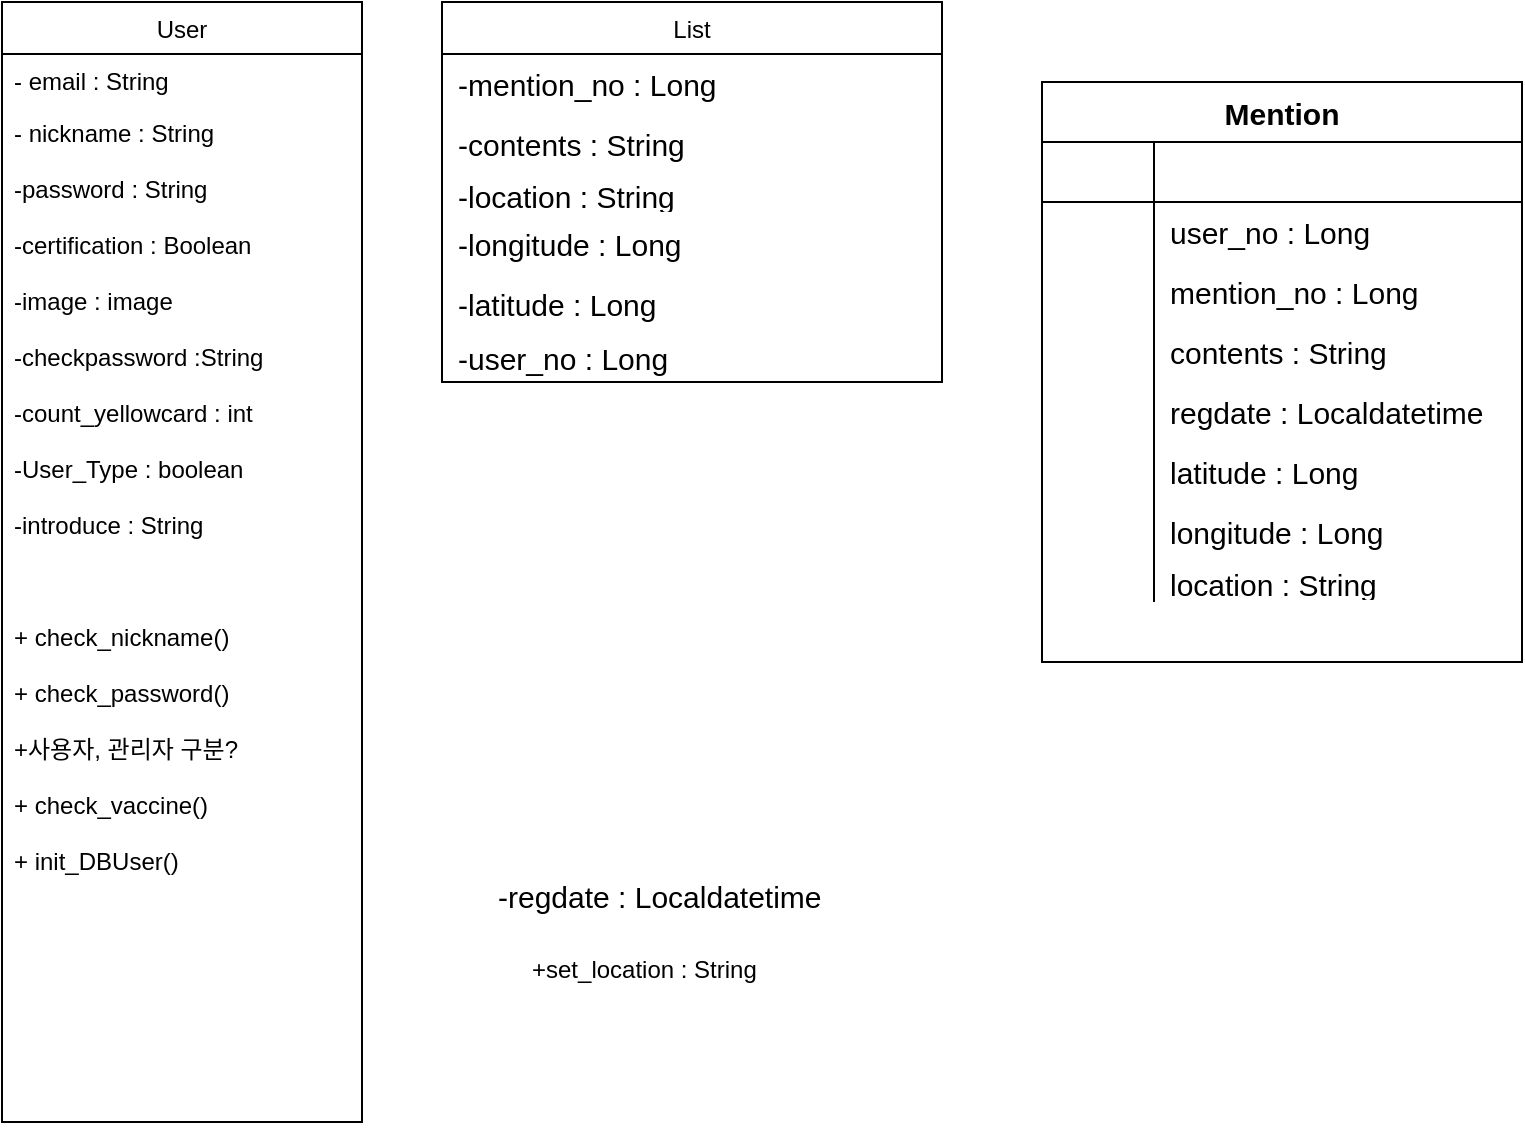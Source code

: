 <mxfile version="14.9.3" type="github">
  <diagram id="wSuyyZf38-208Cc4B6x1" name="Page-1">
    <mxGraphModel dx="591" dy="784" grid="1" gridSize="10" guides="1" tooltips="1" connect="1" arrows="1" fold="1" page="1" pageScale="1" pageWidth="827" pageHeight="1169" math="0" shadow="0">
      <root>
        <mxCell id="0" />
        <mxCell id="1" parent="0" />
        <mxCell id="GUt3DPPbfCVoAX1tNQYl-1" value="User" style="swimlane;fontStyle=0;childLayout=stackLayout;horizontal=1;startSize=26;horizontalStack=0;resizeParent=1;resizeParentMax=0;resizeLast=0;collapsible=1;marginBottom=0;" vertex="1" parent="1">
          <mxGeometry x="40" y="40" width="180" height="560" as="geometry" />
        </mxCell>
        <mxCell id="GUt3DPPbfCVoAX1tNQYl-3" value="- email : String" style="text;strokeColor=none;fillColor=none;align=left;verticalAlign=top;spacingLeft=4;spacingRight=4;overflow=hidden;rotatable=0;points=[[0,0.5],[1,0.5]];portConstraint=eastwest;" vertex="1" parent="GUt3DPPbfCVoAX1tNQYl-1">
          <mxGeometry y="26" width="180" height="26" as="geometry" />
        </mxCell>
        <mxCell id="GUt3DPPbfCVoAX1tNQYl-4" value="- nickname : String&#xa;&#xa;-password : String&#xa;&#xa;-certification : Boolean&#xa;&#xa;-image : image&#xa;&#xa;-checkpassword :String&#xa;&#xa;-count_yellowcard : int&#xa;&#xa;-User_Type : boolean&#xa;&#xa;-introduce : String&#xa;&#xa;&#xa;&#xa;+ check_nickname()&#xa;&#xa;+ check_password()&#xa;&#xa;+사용자, 관리자 구분?&#xa;&#xa;+ check_vaccine()&#xa;&#xa;+ init_DBUser()&#xa;&#xa;&#xa;&#xa;" style="text;strokeColor=none;fillColor=none;align=left;verticalAlign=top;spacingLeft=4;spacingRight=4;overflow=hidden;rotatable=0;points=[[0,0.5],[1,0.5]];portConstraint=eastwest;" vertex="1" parent="GUt3DPPbfCVoAX1tNQYl-1">
          <mxGeometry y="52" width="180" height="508" as="geometry" />
        </mxCell>
        <mxCell id="GUt3DPPbfCVoAX1tNQYl-45" value="Mention" style="shape=table;startSize=30;container=1;collapsible=0;childLayout=tableLayout;fixedRows=1;rowLines=0;fontStyle=1;align=center;fontFamily=Helvetica;fontSize=15;" vertex="1" parent="1">
          <mxGeometry x="560" y="80" width="240" height="290" as="geometry" />
        </mxCell>
        <mxCell id="GUt3DPPbfCVoAX1tNQYl-46" value="" style="shape=partialRectangle;html=1;whiteSpace=wrap;collapsible=0;dropTarget=0;pointerEvents=0;fillColor=none;top=0;left=0;bottom=1;right=0;points=[[0,0.5],[1,0.5]];portConstraint=eastwest;fontFamily=Helvetica;fontSize=15;" vertex="1" parent="GUt3DPPbfCVoAX1tNQYl-45">
          <mxGeometry y="30" width="240" height="30" as="geometry" />
        </mxCell>
        <mxCell id="GUt3DPPbfCVoAX1tNQYl-47" value="" style="shape=partialRectangle;html=1;whiteSpace=wrap;connectable=0;fillColor=none;top=0;left=0;bottom=0;right=0;overflow=hidden;fontFamily=Helvetica;fontSize=15;" vertex="1" parent="GUt3DPPbfCVoAX1tNQYl-46">
          <mxGeometry width="56" height="30" as="geometry" />
        </mxCell>
        <mxCell id="GUt3DPPbfCVoAX1tNQYl-48" value="" style="shape=partialRectangle;html=1;whiteSpace=wrap;connectable=0;fillColor=none;top=0;left=0;bottom=0;right=0;align=left;spacingLeft=6;overflow=hidden;fontFamily=Helvetica;fontSize=15;" vertex="1" parent="GUt3DPPbfCVoAX1tNQYl-46">
          <mxGeometry x="56" width="184" height="30" as="geometry" />
        </mxCell>
        <mxCell id="GUt3DPPbfCVoAX1tNQYl-49" value="" style="shape=partialRectangle;html=1;whiteSpace=wrap;collapsible=0;dropTarget=0;pointerEvents=0;fillColor=none;top=0;left=0;bottom=0;right=0;points=[[0,0.5],[1,0.5]];portConstraint=eastwest;fontFamily=Helvetica;fontSize=15;" vertex="1" parent="GUt3DPPbfCVoAX1tNQYl-45">
          <mxGeometry y="60" width="240" height="30" as="geometry" />
        </mxCell>
        <mxCell id="GUt3DPPbfCVoAX1tNQYl-50" value="" style="shape=partialRectangle;html=1;whiteSpace=wrap;connectable=0;fillColor=none;top=0;left=0;bottom=0;right=0;overflow=hidden;fontFamily=Helvetica;fontSize=15;" vertex="1" parent="GUt3DPPbfCVoAX1tNQYl-49">
          <mxGeometry width="56" height="30" as="geometry" />
        </mxCell>
        <mxCell id="GUt3DPPbfCVoAX1tNQYl-51" value="user_no : Long" style="shape=partialRectangle;html=1;whiteSpace=wrap;connectable=0;fillColor=none;top=0;left=0;bottom=0;right=0;align=left;spacingLeft=6;overflow=hidden;fontFamily=Helvetica;fontSize=15;" vertex="1" parent="GUt3DPPbfCVoAX1tNQYl-49">
          <mxGeometry x="56" width="184" height="30" as="geometry" />
        </mxCell>
        <mxCell id="GUt3DPPbfCVoAX1tNQYl-52" value="" style="shape=partialRectangle;html=1;whiteSpace=wrap;collapsible=0;dropTarget=0;pointerEvents=0;fillColor=none;top=0;left=0;bottom=0;right=0;points=[[0,0.5],[1,0.5]];portConstraint=eastwest;fontFamily=Helvetica;fontSize=15;" vertex="1" parent="GUt3DPPbfCVoAX1tNQYl-45">
          <mxGeometry y="90" width="240" height="30" as="geometry" />
        </mxCell>
        <mxCell id="GUt3DPPbfCVoAX1tNQYl-53" value="" style="shape=partialRectangle;html=1;whiteSpace=wrap;connectable=0;fillColor=none;top=0;left=0;bottom=0;right=0;overflow=hidden;fontFamily=Helvetica;fontSize=15;" vertex="1" parent="GUt3DPPbfCVoAX1tNQYl-52">
          <mxGeometry width="56" height="30" as="geometry" />
        </mxCell>
        <mxCell id="GUt3DPPbfCVoAX1tNQYl-54" value="mention_no : Long" style="shape=partialRectangle;html=1;whiteSpace=wrap;connectable=0;fillColor=none;top=0;left=0;bottom=0;right=0;align=left;spacingLeft=6;overflow=hidden;fontFamily=Helvetica;fontSize=15;" vertex="1" parent="GUt3DPPbfCVoAX1tNQYl-52">
          <mxGeometry x="56" width="184" height="30" as="geometry" />
        </mxCell>
        <mxCell id="GUt3DPPbfCVoAX1tNQYl-55" value="" style="shape=partialRectangle;html=1;whiteSpace=wrap;collapsible=0;dropTarget=0;pointerEvents=0;fillColor=none;top=0;left=0;bottom=0;right=0;points=[[0,0.5],[1,0.5]];portConstraint=eastwest;fontFamily=Helvetica;fontSize=15;" vertex="1" parent="GUt3DPPbfCVoAX1tNQYl-45">
          <mxGeometry y="120" width="240" height="30" as="geometry" />
        </mxCell>
        <mxCell id="GUt3DPPbfCVoAX1tNQYl-56" value="" style="shape=partialRectangle;html=1;whiteSpace=wrap;connectable=0;fillColor=none;top=0;left=0;bottom=0;right=0;overflow=hidden;fontFamily=Helvetica;fontSize=15;" vertex="1" parent="GUt3DPPbfCVoAX1tNQYl-55">
          <mxGeometry width="56" height="30" as="geometry" />
        </mxCell>
        <mxCell id="GUt3DPPbfCVoAX1tNQYl-57" value="contents : String" style="shape=partialRectangle;html=1;whiteSpace=wrap;connectable=0;fillColor=none;top=0;left=0;bottom=0;right=0;align=left;spacingLeft=6;overflow=hidden;fontFamily=Helvetica;fontSize=15;" vertex="1" parent="GUt3DPPbfCVoAX1tNQYl-55">
          <mxGeometry x="56" width="184" height="30" as="geometry" />
        </mxCell>
        <mxCell id="GUt3DPPbfCVoAX1tNQYl-58" value="" style="shape=partialRectangle;html=1;whiteSpace=wrap;collapsible=0;dropTarget=0;pointerEvents=0;fillColor=none;top=0;left=0;bottom=0;right=0;points=[[0,0.5],[1,0.5]];portConstraint=eastwest;fontFamily=Helvetica;fontSize=15;" vertex="1" parent="GUt3DPPbfCVoAX1tNQYl-45">
          <mxGeometry y="150" width="240" height="30" as="geometry" />
        </mxCell>
        <mxCell id="GUt3DPPbfCVoAX1tNQYl-59" value="" style="shape=partialRectangle;html=1;whiteSpace=wrap;connectable=0;fillColor=none;top=0;left=0;bottom=0;right=0;overflow=hidden;fontFamily=Helvetica;fontSize=15;" vertex="1" parent="GUt3DPPbfCVoAX1tNQYl-58">
          <mxGeometry width="56" height="30" as="geometry" />
        </mxCell>
        <mxCell id="GUt3DPPbfCVoAX1tNQYl-60" value="regdate : Localdatetime" style="shape=partialRectangle;html=1;whiteSpace=wrap;connectable=0;fillColor=none;top=0;left=0;bottom=0;right=0;align=left;spacingLeft=6;overflow=hidden;fontFamily=Helvetica;fontSize=15;" vertex="1" parent="GUt3DPPbfCVoAX1tNQYl-58">
          <mxGeometry x="56" width="184" height="30" as="geometry" />
        </mxCell>
        <mxCell id="GUt3DPPbfCVoAX1tNQYl-61" value="" style="shape=partialRectangle;html=1;whiteSpace=wrap;collapsible=0;dropTarget=0;pointerEvents=0;fillColor=none;top=0;left=0;bottom=0;right=0;points=[[0,0.5],[1,0.5]];portConstraint=eastwest;fontFamily=Helvetica;fontSize=15;" vertex="1" parent="GUt3DPPbfCVoAX1tNQYl-45">
          <mxGeometry y="180" width="240" height="30" as="geometry" />
        </mxCell>
        <mxCell id="GUt3DPPbfCVoAX1tNQYl-62" value="" style="shape=partialRectangle;html=1;whiteSpace=wrap;connectable=0;fillColor=none;top=0;left=0;bottom=0;right=0;overflow=hidden;fontFamily=Helvetica;fontSize=15;" vertex="1" parent="GUt3DPPbfCVoAX1tNQYl-61">
          <mxGeometry width="56" height="30" as="geometry" />
        </mxCell>
        <mxCell id="GUt3DPPbfCVoAX1tNQYl-63" value="latitude : Long" style="shape=partialRectangle;html=1;whiteSpace=wrap;connectable=0;fillColor=none;top=0;left=0;bottom=0;right=0;align=left;spacingLeft=6;overflow=hidden;fontFamily=Helvetica;fontSize=15;" vertex="1" parent="GUt3DPPbfCVoAX1tNQYl-61">
          <mxGeometry x="56" width="184" height="30" as="geometry" />
        </mxCell>
        <mxCell id="GUt3DPPbfCVoAX1tNQYl-64" value="" style="shape=partialRectangle;html=1;whiteSpace=wrap;collapsible=0;dropTarget=0;pointerEvents=0;fillColor=none;top=0;left=0;bottom=0;right=0;points=[[0,0.5],[1,0.5]];portConstraint=eastwest;fontFamily=Helvetica;fontSize=15;" vertex="1" parent="GUt3DPPbfCVoAX1tNQYl-45">
          <mxGeometry y="210" width="240" height="30" as="geometry" />
        </mxCell>
        <mxCell id="GUt3DPPbfCVoAX1tNQYl-65" value="" style="shape=partialRectangle;html=1;whiteSpace=wrap;connectable=0;fillColor=none;top=0;left=0;bottom=0;right=0;overflow=hidden;fontFamily=Helvetica;fontSize=15;" vertex="1" parent="GUt3DPPbfCVoAX1tNQYl-64">
          <mxGeometry width="56" height="30" as="geometry" />
        </mxCell>
        <mxCell id="GUt3DPPbfCVoAX1tNQYl-66" value="longitude : Long" style="shape=partialRectangle;html=1;whiteSpace=wrap;connectable=0;fillColor=none;top=0;left=0;bottom=0;right=0;align=left;spacingLeft=6;overflow=hidden;fontFamily=Helvetica;fontSize=15;" vertex="1" parent="GUt3DPPbfCVoAX1tNQYl-64">
          <mxGeometry x="56" width="184" height="30" as="geometry" />
        </mxCell>
        <mxCell id="GUt3DPPbfCVoAX1tNQYl-67" value="" style="shape=partialRectangle;html=1;whiteSpace=wrap;collapsible=0;dropTarget=0;pointerEvents=0;fillColor=none;top=0;left=0;bottom=0;right=0;points=[[0,0.5],[1,0.5]];portConstraint=eastwest;fontFamily=Helvetica;fontSize=15;" vertex="1" parent="GUt3DPPbfCVoAX1tNQYl-45">
          <mxGeometry y="240" width="240" height="20" as="geometry" />
        </mxCell>
        <mxCell id="GUt3DPPbfCVoAX1tNQYl-68" value="" style="shape=partialRectangle;html=1;whiteSpace=wrap;connectable=0;fillColor=none;top=0;left=0;bottom=0;right=0;overflow=hidden;fontFamily=Helvetica;fontSize=15;" vertex="1" parent="GUt3DPPbfCVoAX1tNQYl-67">
          <mxGeometry width="56" height="20" as="geometry" />
        </mxCell>
        <mxCell id="GUt3DPPbfCVoAX1tNQYl-69" value="location : String" style="shape=partialRectangle;html=1;whiteSpace=wrap;connectable=0;fillColor=none;top=0;left=0;bottom=0;right=0;align=left;spacingLeft=6;overflow=hidden;fontFamily=Helvetica;fontSize=15;" vertex="1" parent="GUt3DPPbfCVoAX1tNQYl-67">
          <mxGeometry x="56" width="184" height="20" as="geometry" />
        </mxCell>
        <mxCell id="GUt3DPPbfCVoAX1tNQYl-80" value="List" style="swimlane;fontStyle=0;childLayout=stackLayout;horizontal=1;startSize=26;horizontalStack=0;resizeParent=1;resizeParentMax=0;resizeLast=0;collapsible=1;marginBottom=0;" vertex="1" parent="1">
          <mxGeometry x="260" y="40" width="250" height="190" as="geometry">
            <mxRectangle x="260" y="40" width="50" height="26" as="alternateBounds" />
          </mxGeometry>
        </mxCell>
        <mxCell id="GUt3DPPbfCVoAX1tNQYl-85" value="-mention_no : Long" style="shape=partialRectangle;html=1;whiteSpace=wrap;connectable=0;fillColor=none;top=0;left=0;bottom=0;right=0;align=left;spacingLeft=6;overflow=hidden;fontFamily=Helvetica;fontSize=15;" vertex="1" parent="GUt3DPPbfCVoAX1tNQYl-80">
          <mxGeometry y="26" width="250" height="30" as="geometry" />
        </mxCell>
        <mxCell id="GUt3DPPbfCVoAX1tNQYl-86" value="-contents : String" style="shape=partialRectangle;html=1;whiteSpace=wrap;connectable=0;fillColor=none;top=0;left=0;bottom=0;right=0;align=left;spacingLeft=6;overflow=hidden;fontFamily=Helvetica;fontSize=15;" vertex="1" parent="GUt3DPPbfCVoAX1tNQYl-80">
          <mxGeometry y="56" width="250" height="30" as="geometry" />
        </mxCell>
        <mxCell id="GUt3DPPbfCVoAX1tNQYl-90" value="-location : String" style="shape=partialRectangle;html=1;whiteSpace=wrap;connectable=0;fillColor=none;top=0;left=0;bottom=0;right=0;align=left;spacingLeft=6;overflow=hidden;fontFamily=Helvetica;fontSize=15;" vertex="1" parent="GUt3DPPbfCVoAX1tNQYl-80">
          <mxGeometry y="86" width="250" height="20" as="geometry" />
        </mxCell>
        <mxCell id="GUt3DPPbfCVoAX1tNQYl-89" value="-longitude : Long" style="shape=partialRectangle;html=1;whiteSpace=wrap;connectable=0;fillColor=none;top=0;left=0;bottom=0;right=0;align=left;spacingLeft=6;overflow=hidden;fontFamily=Helvetica;fontSize=15;" vertex="1" parent="GUt3DPPbfCVoAX1tNQYl-80">
          <mxGeometry y="106" width="250" height="30" as="geometry" />
        </mxCell>
        <mxCell id="GUt3DPPbfCVoAX1tNQYl-88" value="-latitude : Long" style="shape=partialRectangle;html=1;whiteSpace=wrap;connectable=0;fillColor=none;top=0;left=0;bottom=0;right=0;align=left;spacingLeft=6;overflow=hidden;fontFamily=Helvetica;fontSize=15;" vertex="1" parent="GUt3DPPbfCVoAX1tNQYl-80">
          <mxGeometry y="136" width="250" height="30" as="geometry" />
        </mxCell>
        <mxCell id="GUt3DPPbfCVoAX1tNQYl-84" value="-user_no : Long" style="shape=partialRectangle;html=1;whiteSpace=wrap;connectable=0;fillColor=none;top=0;left=0;bottom=0;right=0;align=left;spacingLeft=6;overflow=hidden;fontFamily=Helvetica;fontSize=15;" vertex="1" parent="GUt3DPPbfCVoAX1tNQYl-80">
          <mxGeometry y="166" width="250" height="24" as="geometry" />
        </mxCell>
        <mxCell id="GUt3DPPbfCVoAX1tNQYl-81" value="+set_location : String&#xa;&#xa;" style="text;strokeColor=none;fillColor=none;align=left;verticalAlign=top;spacingLeft=4;spacingRight=4;overflow=hidden;rotatable=0;points=[[0,0.5],[1,0.5]];portConstraint=eastwest;" vertex="1" parent="1">
          <mxGeometry x="299" y="510" width="230" height="34" as="geometry" />
        </mxCell>
        <mxCell id="GUt3DPPbfCVoAX1tNQYl-87" value="-regdate : Localdatetime" style="shape=partialRectangle;html=1;whiteSpace=wrap;connectable=0;fillColor=none;top=0;left=0;bottom=0;right=0;align=left;spacingLeft=6;overflow=hidden;fontFamily=Helvetica;fontSize=15;" vertex="1" parent="1">
          <mxGeometry x="280" y="470" width="230" height="34" as="geometry" />
        </mxCell>
      </root>
    </mxGraphModel>
  </diagram>
</mxfile>
